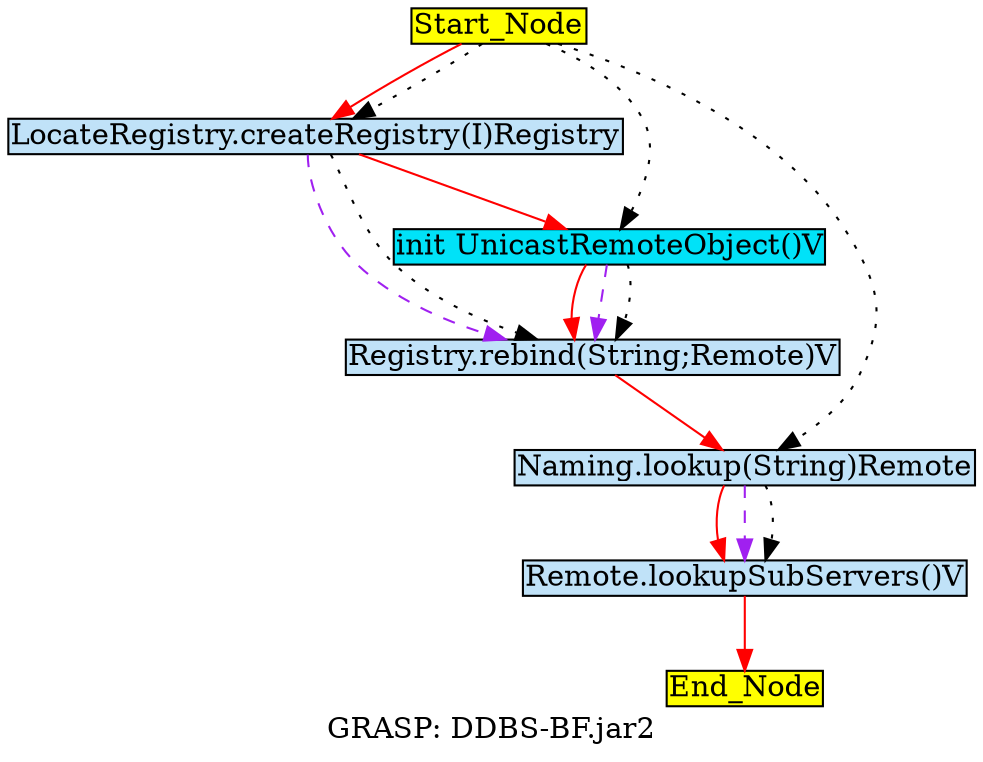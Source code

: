 digraph G {
	graph[label="GRASP: DDBS-BF.jar2"];	node[style=filled,fillcolor ="white",shape=box,margin=0.02,width=0,height=0];
	"Start_Node"[fillcolor ="yellow",style="filled" ];
	"LocateRegistry.createRegistry(I)Registry"[fillcolor ="#c0e2f8",style="filled" ];
	"Start_Node"[fillcolor ="yellow",style="filled" ];
	"Naming.lookup(String)Remote"[fillcolor ="#c0e2f8",style="filled" ];
	"Registry.rebind(String;Remote)V"[fillcolor ="#c0e2f8",style="filled" ];
	"End_Node"[fillcolor ="yellow",style="filled" ];
	"init UnicastRemoteObject()V"[fillcolor ="#00e2f8",style="filled" ];
	"Remote.lookupSubServers()V"[fillcolor ="#c0e2f8",style="filled" ];
	"LocateRegistry.createRegistry(I)Registry" -> "Registry.rebind(String;Remote)V"[color="purple",style=dashed];
	"LocateRegistry.createRegistry(I)Registry" -> "Registry.rebind(String;Remote)V"[color="black",style=dotted];
	"LocateRegistry.createRegistry(I)Registry" -> "init UnicastRemoteObject()V"[color="red",style=solid];
	"Start_Node" -> "LocateRegistry.createRegistry(I)Registry"[color="red",style=solid];
	"Start_Node" -> "LocateRegistry.createRegistry(I)Registry"[color="black",style=dotted];
	"Start_Node" -> "Naming.lookup(String)Remote"[color="black",style=dotted];
	"Start_Node" -> "init UnicastRemoteObject()V"[color="black",style=dotted];
	"Registry.rebind(String;Remote)V" -> "Naming.lookup(String)Remote"[color="red",style=solid];
	"Naming.lookup(String)Remote" -> "Remote.lookupSubServers()V"[color="red",style=solid];
	"Naming.lookup(String)Remote" -> "Remote.lookupSubServers()V"[color="purple",style=dashed];
	"Naming.lookup(String)Remote" -> "Remote.lookupSubServers()V"[color="black",style=dotted];
	"init UnicastRemoteObject()V" -> "Registry.rebind(String;Remote)V"[color="red",style=solid];
	"init UnicastRemoteObject()V" -> "Registry.rebind(String;Remote)V"[color="purple",style=dashed];
	"init UnicastRemoteObject()V" -> "Registry.rebind(String;Remote)V"[color="black",style=dotted];
	"Remote.lookupSubServers()V" -> "End_Node"[color="red",style=solid];
}
